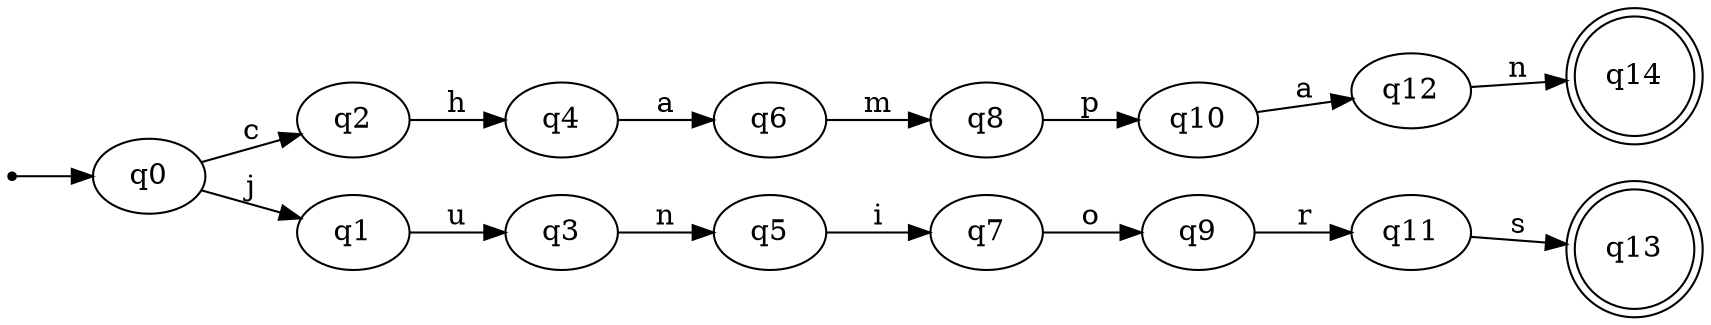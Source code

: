 digraph{
    rankdir=LR;
    inic[shape=point];

    inic->q0;

    q0->q2 [label="c"];
    q0->q1 [label="j"];
    q1->q3 [label="u"];
    q2->q4 [label="h"];
    q3->q5 [label="n"];
    q4->q6 [label="a"];
    q5->q7 [label="i"];
    q6->q8 [label="m"];
    q7->q9 [label="o"];
    q8->q10 [label="p"];
    q9->q11 [label="r"];
    q10->q12 [label="a"];
    q11->q13 [label="s"];
    q12->q14 [label="n"];

    q13[shape=doublecircle];

    q14[shape=doublecircle];
}
//State q0: {0, 1, 9}

//State q1: {2}

//State q2: {10}

//State q3: {3}

//State q4: {11}

//State q5: {4}

//State q6: {12}

//State q7: {5}

//State q8: {13}

//State q9: {6}

//State q10: {14}

//State q11: {7}

//State q12: {15}

//State q13: {8, 17}

//State q14: {16, 17}
